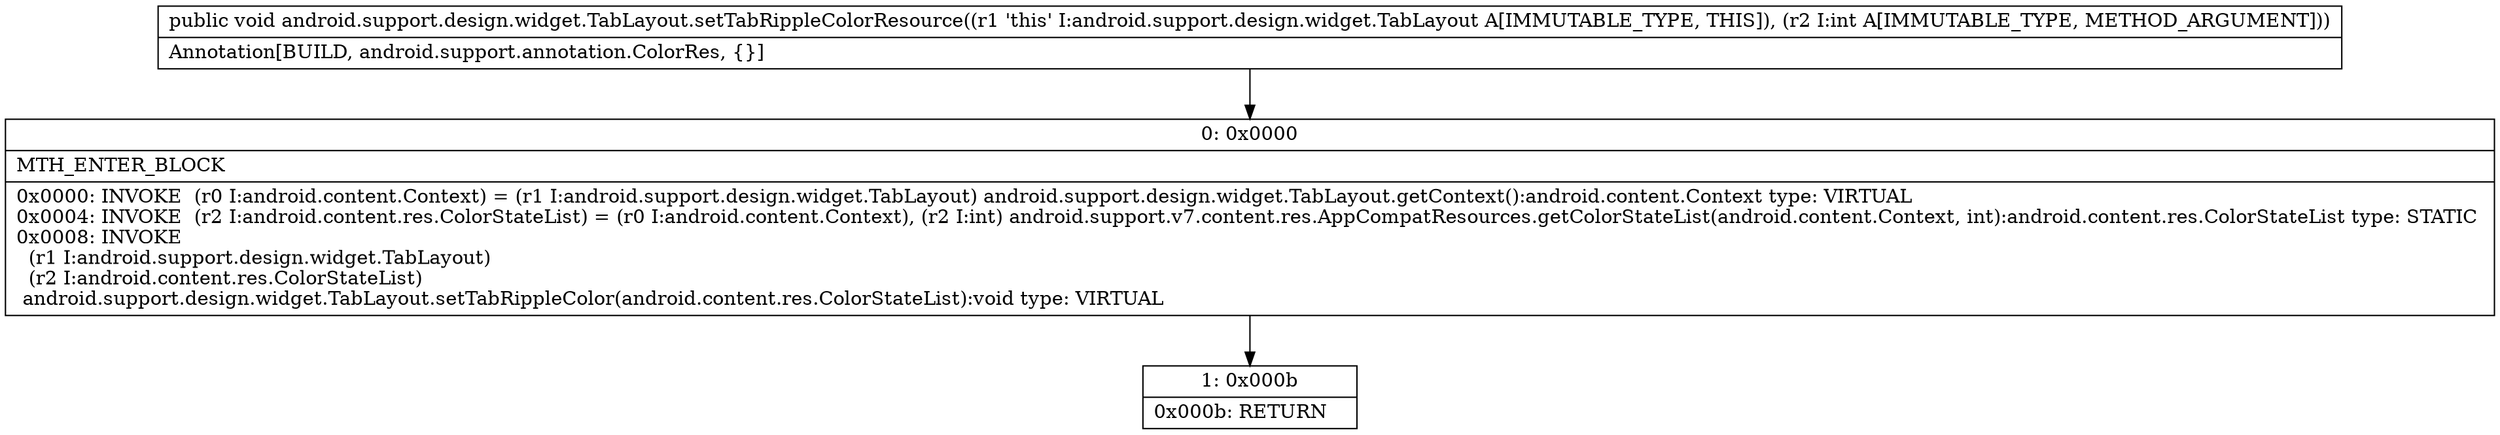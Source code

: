 digraph "CFG forandroid.support.design.widget.TabLayout.setTabRippleColorResource(I)V" {
Node_0 [shape=record,label="{0\:\ 0x0000|MTH_ENTER_BLOCK\l|0x0000: INVOKE  (r0 I:android.content.Context) = (r1 I:android.support.design.widget.TabLayout) android.support.design.widget.TabLayout.getContext():android.content.Context type: VIRTUAL \l0x0004: INVOKE  (r2 I:android.content.res.ColorStateList) = (r0 I:android.content.Context), (r2 I:int) android.support.v7.content.res.AppCompatResources.getColorStateList(android.content.Context, int):android.content.res.ColorStateList type: STATIC \l0x0008: INVOKE  \l  (r1 I:android.support.design.widget.TabLayout)\l  (r2 I:android.content.res.ColorStateList)\l android.support.design.widget.TabLayout.setTabRippleColor(android.content.res.ColorStateList):void type: VIRTUAL \l}"];
Node_1 [shape=record,label="{1\:\ 0x000b|0x000b: RETURN   \l}"];
MethodNode[shape=record,label="{public void android.support.design.widget.TabLayout.setTabRippleColorResource((r1 'this' I:android.support.design.widget.TabLayout A[IMMUTABLE_TYPE, THIS]), (r2 I:int A[IMMUTABLE_TYPE, METHOD_ARGUMENT]))  | Annotation[BUILD, android.support.annotation.ColorRes, \{\}]\l}"];
MethodNode -> Node_0;
Node_0 -> Node_1;
}

